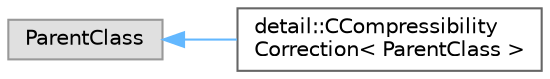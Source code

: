 digraph "Graphical Class Hierarchy"
{
 // LATEX_PDF_SIZE
  bgcolor="transparent";
  edge [fontname=Helvetica,fontsize=10,labelfontname=Helvetica,labelfontsize=10];
  node [fontname=Helvetica,fontsize=10,shape=box,height=0.2,width=0.4];
  rankdir="LR";
  Node0 [id="Node000000",label="ParentClass",height=0.2,width=0.4,color="grey60", fillcolor="#E0E0E0", style="filled",tooltip=" "];
  Node0 -> Node1 [id="edge448_Node000000_Node000001",dir="back",color="steelblue1",style="solid",tooltip=" "];
  Node1 [id="Node000001",label="detail::CCompressibility\lCorrection\< ParentClass \>",height=0.2,width=0.4,color="grey40", fillcolor="white", style="filled",URL="$classdetail_1_1CCompressibilityCorrection.html",tooltip="Mixing Layer Compressibility Correction (SA-comp)."];
}
